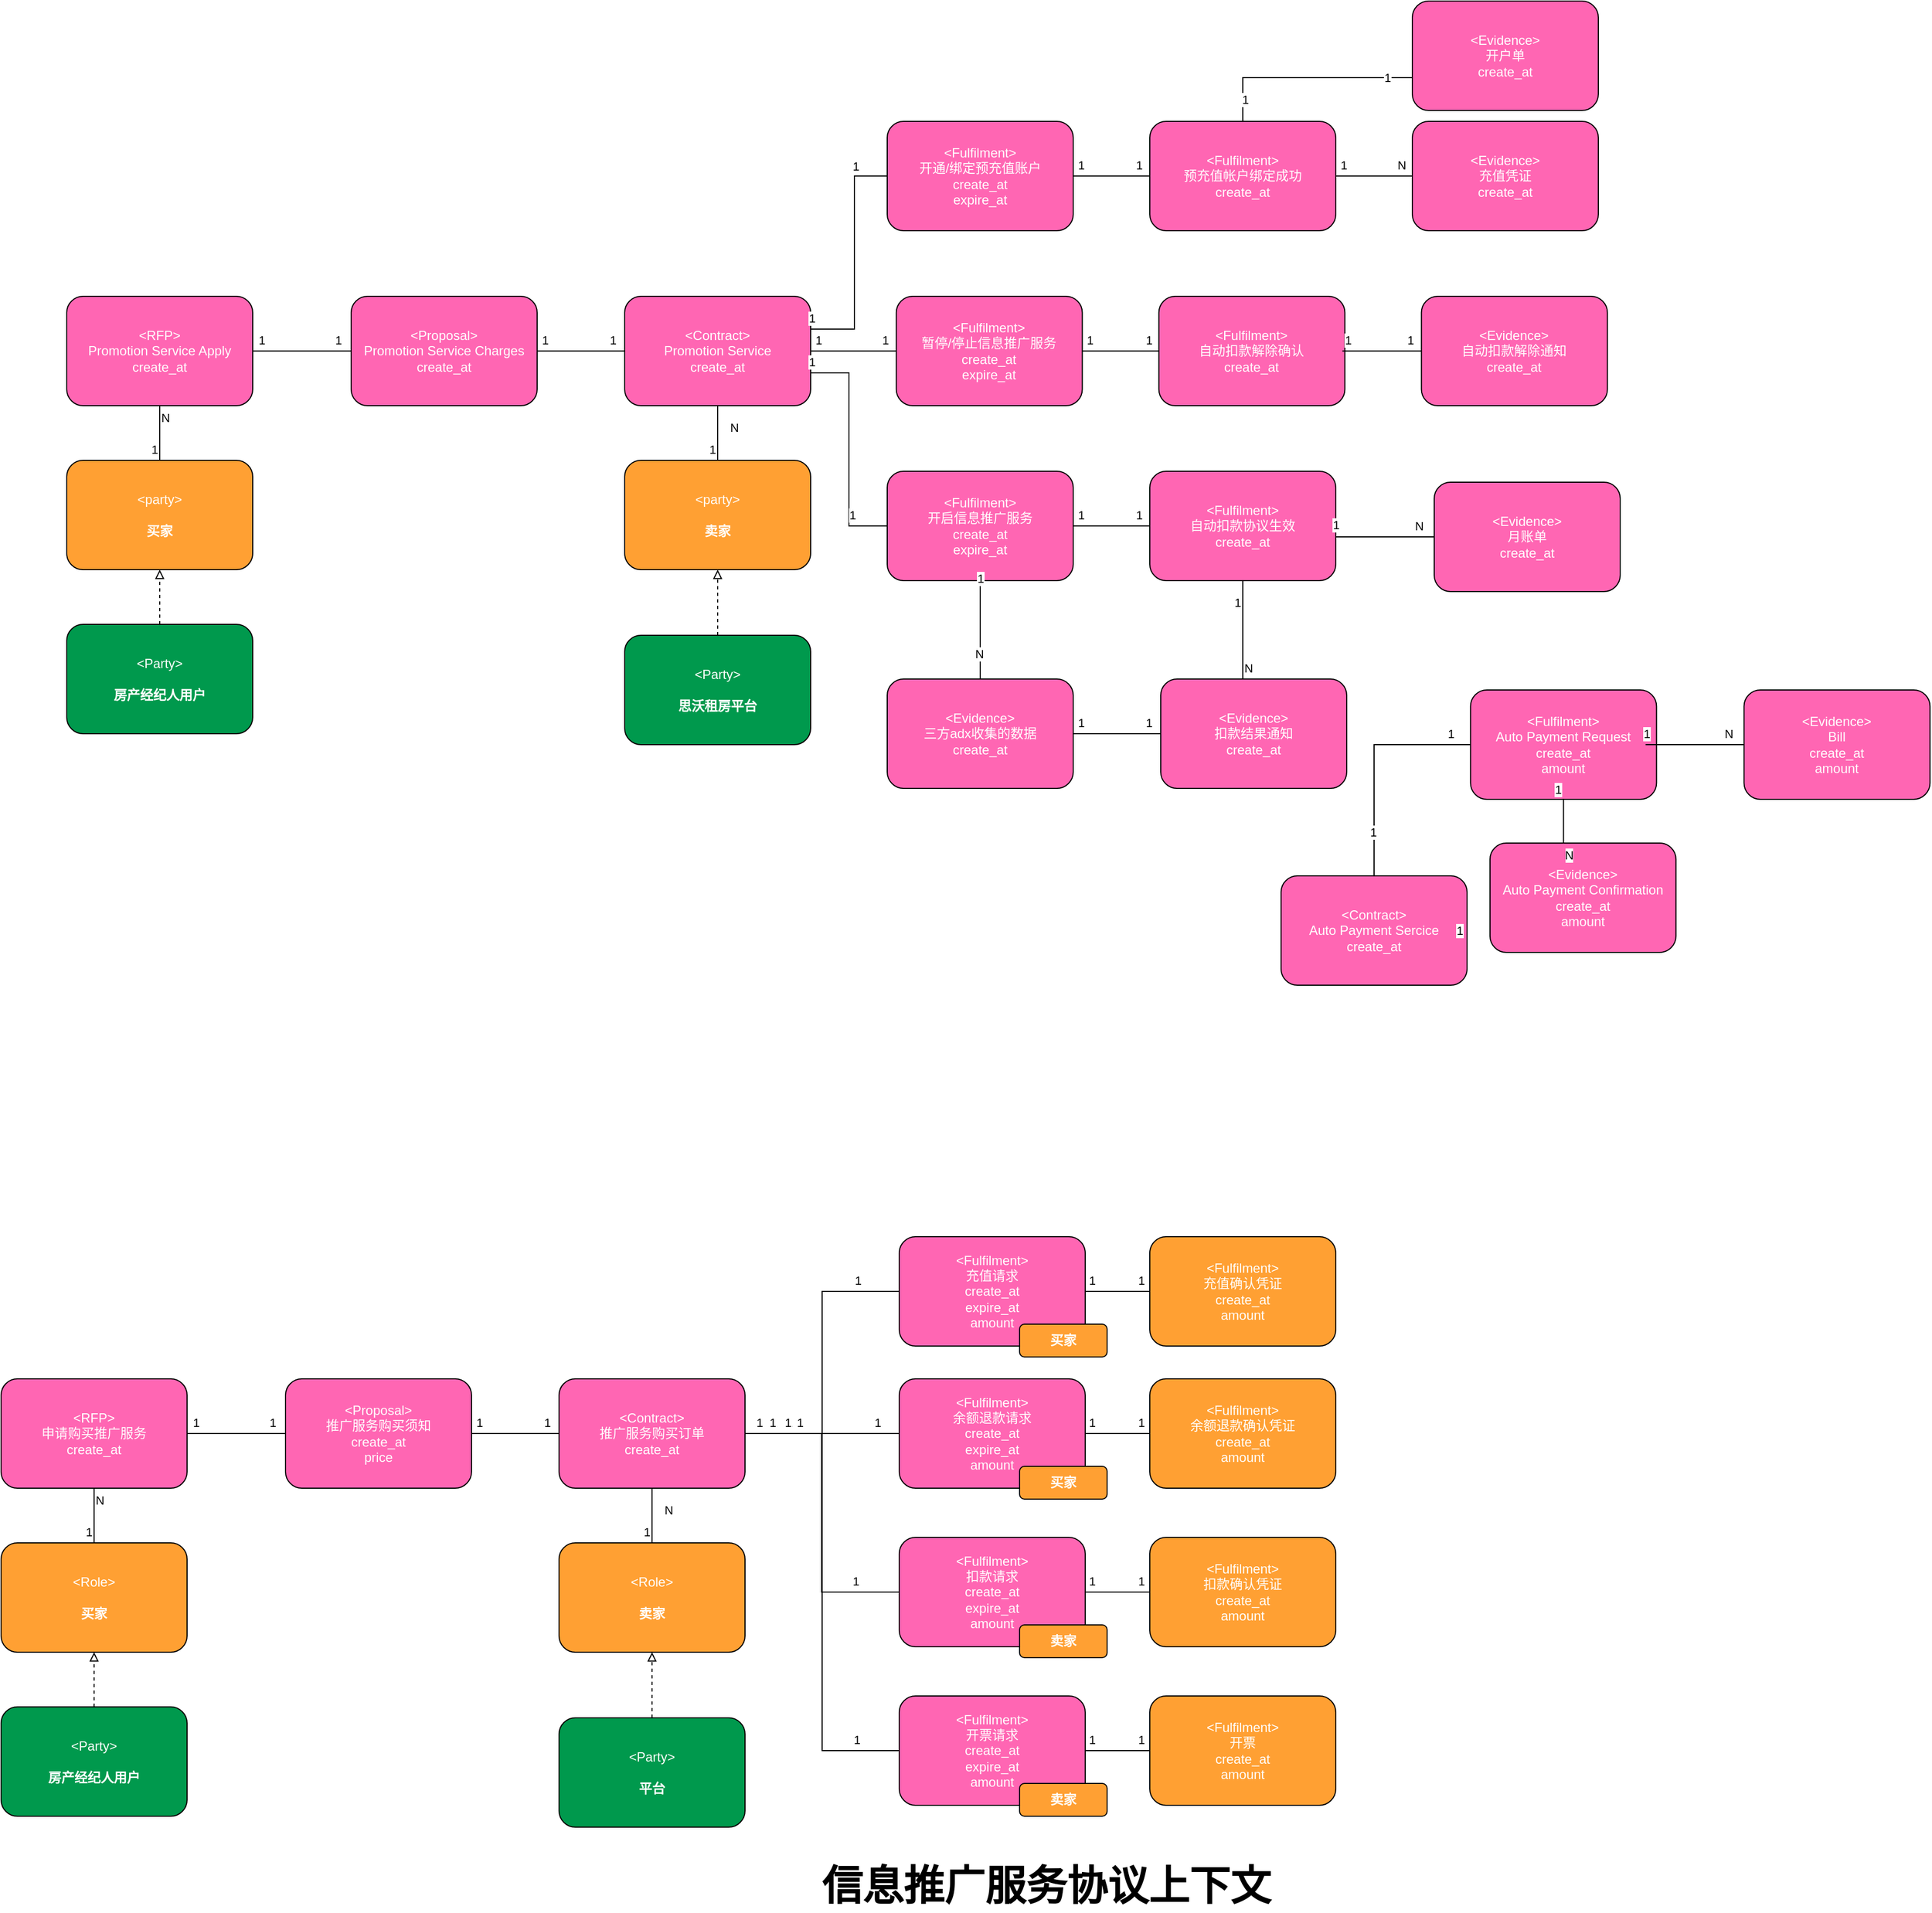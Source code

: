 <mxfile version="16.2.2" type="github">
  <diagram id="SvmL4DOkmR6AOWgww_nx" name="Page-1">
    <mxGraphModel dx="1270" dy="795" grid="1" gridSize="10" guides="1" tooltips="1" connect="1" arrows="1" fold="1" page="1" pageScale="1" pageWidth="3300" pageHeight="4681" background="none" math="0" shadow="0">
      <root>
        <mxCell id="0" />
        <mxCell id="1" parent="0" />
        <object label="&lt;font color=&quot;#ffffff&quot;&gt;&amp;lt;%type%&amp;gt;&lt;br&gt;%name%&lt;br&gt;%createAt%&lt;br&gt;&lt;/font&gt;" placeholders="1" type="Proposal" name="Promotion Service Charges" createAt="create_at" id="SMkMiiwuOo15J6uWJtSO-1">
          <mxCell style="rounded=1;whiteSpace=wrap;html=1;fillColor=#FF66B3;noLabel=0;comic=0;recursiveResize=1;" vertex="1" parent="1">
            <mxGeometry x="1390" y="450" width="170" height="100" as="geometry" />
          </mxCell>
        </object>
        <object label="&lt;font color=&quot;#ffffff&quot;&gt;&amp;lt;%type%&amp;gt;&lt;br&gt;%name%&lt;br&gt;%createAt%&lt;br&gt;&lt;/font&gt;" placeholders="1" type="Contract" name="Promotion Service" createAt="create_at" id="SMkMiiwuOo15J6uWJtSO-2">
          <mxCell style="rounded=1;whiteSpace=wrap;html=1;fillColor=#FF66B3;noLabel=0;comic=0;recursiveResize=1;" vertex="1" parent="1">
            <mxGeometry x="1640" y="450" width="170" height="100" as="geometry" />
          </mxCell>
        </object>
        <object label="&lt;font color=&quot;#ffffff&quot;&gt;&amp;lt;%type%&amp;gt;&lt;br&gt;%name%&lt;br&gt;%createAt%&lt;br&gt;%expireAt%&lt;br&gt;&lt;/font&gt;" placeholders="1" type="Fulfilment" name="开启信息推广服务" createAt="create_at" expireAt="expire_at" id="SMkMiiwuOo15J6uWJtSO-3">
          <mxCell style="rounded=1;whiteSpace=wrap;html=1;fillColor=#FF66B3;noLabel=0;comic=0;recursiveResize=1;" vertex="1" parent="1">
            <mxGeometry x="1880" y="610" width="170" height="100" as="geometry" />
          </mxCell>
        </object>
        <object label="&lt;font color=&quot;#ffffff&quot;&gt;&amp;lt;%type%&amp;gt;&lt;br&gt;%name%&lt;br&gt;%createAt%&lt;br&gt;&lt;/font&gt;" placeholders="1" type="Fulfilment" name="自动扣款解除确认" createAt="create_at" id="SMkMiiwuOo15J6uWJtSO-4">
          <mxCell style="rounded=1;whiteSpace=wrap;html=1;fillColor=#FF66B3;noLabel=0;comic=0;recursiveResize=1;" vertex="1" parent="1">
            <mxGeometry x="2128.3" y="450" width="170" height="100" as="geometry" />
          </mxCell>
        </object>
        <object label="&lt;font color=&quot;#ffffff&quot;&gt;&amp;lt;%type%&amp;gt;&lt;br&gt;%name%&lt;br&gt;%createAt%&lt;br&gt;&lt;/font&gt;" placeholders="1" type="Fulfilment" name="自动扣款协议生效" createAt="create_at" id="SMkMiiwuOo15J6uWJtSO-5">
          <mxCell style="rounded=1;whiteSpace=wrap;html=1;fillColor=#FF66B3;noLabel=0;comic=0;recursiveResize=1;" vertex="1" parent="1">
            <mxGeometry x="2120" y="610" width="170" height="100" as="geometry" />
          </mxCell>
        </object>
        <object label="&lt;font color=&quot;#ffffff&quot;&gt;&amp;lt;%type%&amp;gt;&lt;br&gt;%name%&lt;br&gt;%createAt%&lt;br&gt;%expireAt%&lt;br&gt;&lt;/font&gt;" placeholders="1" type="Fulfilment" name="暂停/停止信息推广服务" createAt="create_at" expireAt="expire_at" id="SMkMiiwuOo15J6uWJtSO-6">
          <mxCell style="rounded=1;whiteSpace=wrap;html=1;fillColor=#FF66B3;noLabel=0;comic=0;recursiveResize=1;" vertex="1" parent="1">
            <mxGeometry x="1888.3" y="450" width="170" height="100" as="geometry" />
          </mxCell>
        </object>
        <object label="&lt;font color=&quot;#ffffff&quot;&gt;&amp;lt;%type%&amp;gt;&lt;br&gt;%name%&lt;br&gt;%createAt%&lt;br&gt;&lt;/font&gt;" placeholders="1" type="Evidence" name="扣款结果通知" createAt="create_at" id="SMkMiiwuOo15J6uWJtSO-11">
          <mxCell style="rounded=1;whiteSpace=wrap;html=1;fillColor=#FF66B3;noLabel=0;comic=0;recursiveResize=1;" vertex="1" parent="1">
            <mxGeometry x="2130" y="800" width="170" height="100" as="geometry" />
          </mxCell>
        </object>
        <object label="&lt;font color=&quot;#ffffff&quot;&gt;&amp;lt;%type%&amp;gt;&lt;br&gt;%name%&lt;br&gt;%createAt%&lt;br&gt;&lt;/font&gt;" placeholders="1" type="Evidence" name="三方adx收集的数据" createAt="create_at" id="SMkMiiwuOo15J6uWJtSO-12">
          <mxCell style="rounded=1;whiteSpace=wrap;html=1;fillColor=#FF66B3;noLabel=0;comic=0;recursiveResize=1;" vertex="1" parent="1">
            <mxGeometry x="1880" y="800" width="170" height="100" as="geometry" />
          </mxCell>
        </object>
        <mxCell id="SMkMiiwuOo15J6uWJtSO-13" style="edgeStyle=orthogonalEdgeStyle;rounded=0;orthogonalLoop=1;jettySize=auto;html=1;exitX=1;exitY=0.5;exitDx=0;exitDy=0;entryX=0;entryY=0.5;entryDx=0;entryDy=0;endArrow=none;endFill=0;" edge="1" parent="1" source="SMkMiiwuOo15J6uWJtSO-1" target="SMkMiiwuOo15J6uWJtSO-2">
          <mxGeometry relative="1" as="geometry">
            <mxPoint x="1670" y="510" as="sourcePoint" />
            <mxPoint x="1770" y="510" as="targetPoint" />
          </mxGeometry>
        </mxCell>
        <mxCell id="SMkMiiwuOo15J6uWJtSO-14" value="1" style="edgeLabel;html=1;align=center;verticalAlign=middle;resizable=0;points=[];" vertex="1" connectable="0" parent="SMkMiiwuOo15J6uWJtSO-13">
          <mxGeometry x="-0.82" relative="1" as="geometry">
            <mxPoint y="-10" as="offset" />
          </mxGeometry>
        </mxCell>
        <mxCell id="SMkMiiwuOo15J6uWJtSO-15" value="1" style="edgeLabel;html=1;align=center;verticalAlign=middle;resizable=0;points=[];" vertex="1" connectable="0" parent="SMkMiiwuOo15J6uWJtSO-13">
          <mxGeometry x="0.72" y="-1" relative="1" as="geometry">
            <mxPoint y="-11" as="offset" />
          </mxGeometry>
        </mxCell>
        <mxCell id="SMkMiiwuOo15J6uWJtSO-17" style="edgeStyle=orthogonalEdgeStyle;rounded=0;orthogonalLoop=1;jettySize=auto;html=1;exitX=1;exitY=0.5;exitDx=0;exitDy=0;entryX=0;entryY=0.5;entryDx=0;entryDy=0;endArrow=none;endFill=0;" edge="1" parent="1" source="SMkMiiwuOo15J6uWJtSO-2" target="SMkMiiwuOo15J6uWJtSO-6">
          <mxGeometry relative="1" as="geometry">
            <mxPoint x="1670" y="510" as="sourcePoint" />
            <mxPoint x="1770" y="510" as="targetPoint" />
            <Array as="points">
              <mxPoint x="1860" y="500" />
              <mxPoint x="1860" y="500" />
            </Array>
          </mxGeometry>
        </mxCell>
        <mxCell id="SMkMiiwuOo15J6uWJtSO-18" value="1" style="edgeLabel;html=1;align=center;verticalAlign=middle;resizable=0;points=[];" vertex="1" connectable="0" parent="SMkMiiwuOo15J6uWJtSO-17">
          <mxGeometry x="-0.82" relative="1" as="geometry">
            <mxPoint y="-10" as="offset" />
          </mxGeometry>
        </mxCell>
        <mxCell id="SMkMiiwuOo15J6uWJtSO-19" value="1" style="edgeLabel;html=1;align=center;verticalAlign=middle;resizable=0;points=[];" vertex="1" connectable="0" parent="SMkMiiwuOo15J6uWJtSO-17">
          <mxGeometry x="0.72" y="-1" relative="1" as="geometry">
            <mxPoint y="-11" as="offset" />
          </mxGeometry>
        </mxCell>
        <mxCell id="SMkMiiwuOo15J6uWJtSO-20" style="edgeStyle=orthogonalEdgeStyle;rounded=0;orthogonalLoop=1;jettySize=auto;html=1;exitX=1;exitY=0.5;exitDx=0;exitDy=0;entryX=0;entryY=0.5;entryDx=0;entryDy=0;endArrow=none;endFill=0;" edge="1" parent="1" source="SMkMiiwuOo15J6uWJtSO-2" target="SMkMiiwuOo15J6uWJtSO-3">
          <mxGeometry relative="1" as="geometry">
            <mxPoint x="1820" y="510" as="sourcePoint" />
            <mxPoint x="1890" y="450" as="targetPoint" />
            <Array as="points">
              <mxPoint x="1810" y="520" />
              <mxPoint x="1845" y="520" />
              <mxPoint x="1845" y="660" />
            </Array>
          </mxGeometry>
        </mxCell>
        <mxCell id="SMkMiiwuOo15J6uWJtSO-21" value="1" style="edgeLabel;html=1;align=center;verticalAlign=middle;resizable=0;points=[];" vertex="1" connectable="0" parent="SMkMiiwuOo15J6uWJtSO-20">
          <mxGeometry x="-0.82" relative="1" as="geometry">
            <mxPoint y="-10" as="offset" />
          </mxGeometry>
        </mxCell>
        <mxCell id="SMkMiiwuOo15J6uWJtSO-22" value="1" style="edgeLabel;html=1;align=center;verticalAlign=middle;resizable=0;points=[];" vertex="1" connectable="0" parent="SMkMiiwuOo15J6uWJtSO-20">
          <mxGeometry x="0.72" y="-1" relative="1" as="geometry">
            <mxPoint y="-11" as="offset" />
          </mxGeometry>
        </mxCell>
        <mxCell id="SMkMiiwuOo15J6uWJtSO-23" style="edgeStyle=orthogonalEdgeStyle;rounded=0;orthogonalLoop=1;jettySize=auto;html=1;exitX=1;exitY=0.5;exitDx=0;exitDy=0;entryX=0;entryY=0.5;entryDx=0;entryDy=0;endArrow=none;endFill=0;" edge="1" parent="1" source="SMkMiiwuOo15J6uWJtSO-3" target="SMkMiiwuOo15J6uWJtSO-5">
          <mxGeometry relative="1" as="geometry">
            <mxPoint x="1820" y="550" as="sourcePoint" />
            <mxPoint x="1890" y="670" as="targetPoint" />
            <Array as="points">
              <mxPoint x="2100" y="660" />
              <mxPoint x="2100" y="660" />
            </Array>
          </mxGeometry>
        </mxCell>
        <mxCell id="SMkMiiwuOo15J6uWJtSO-24" value="1" style="edgeLabel;html=1;align=center;verticalAlign=middle;resizable=0;points=[];" vertex="1" connectable="0" parent="SMkMiiwuOo15J6uWJtSO-23">
          <mxGeometry x="-0.82" relative="1" as="geometry">
            <mxPoint y="-10" as="offset" />
          </mxGeometry>
        </mxCell>
        <mxCell id="SMkMiiwuOo15J6uWJtSO-25" value="1" style="edgeLabel;html=1;align=center;verticalAlign=middle;resizable=0;points=[];" vertex="1" connectable="0" parent="SMkMiiwuOo15J6uWJtSO-23">
          <mxGeometry x="0.72" y="-1" relative="1" as="geometry">
            <mxPoint y="-11" as="offset" />
          </mxGeometry>
        </mxCell>
        <mxCell id="SMkMiiwuOo15J6uWJtSO-26" style="edgeStyle=orthogonalEdgeStyle;rounded=0;orthogonalLoop=1;jettySize=auto;html=1;exitX=1;exitY=0.5;exitDx=0;exitDy=0;entryX=0;entryY=0.5;entryDx=0;entryDy=0;endArrow=none;endFill=0;" edge="1" parent="1" source="SMkMiiwuOo15J6uWJtSO-6" target="SMkMiiwuOo15J6uWJtSO-4">
          <mxGeometry relative="1" as="geometry">
            <mxPoint x="2056.08" y="690" as="sourcePoint" />
            <mxPoint x="2126.08" y="690" as="targetPoint" />
            <Array as="points">
              <mxPoint x="2091.08" y="500" />
              <mxPoint x="2091.08" y="500" />
            </Array>
          </mxGeometry>
        </mxCell>
        <mxCell id="SMkMiiwuOo15J6uWJtSO-27" value="1" style="edgeLabel;html=1;align=center;verticalAlign=middle;resizable=0;points=[];" vertex="1" connectable="0" parent="SMkMiiwuOo15J6uWJtSO-26">
          <mxGeometry x="-0.82" relative="1" as="geometry">
            <mxPoint y="-10" as="offset" />
          </mxGeometry>
        </mxCell>
        <mxCell id="SMkMiiwuOo15J6uWJtSO-28" value="1" style="edgeLabel;html=1;align=center;verticalAlign=middle;resizable=0;points=[];" vertex="1" connectable="0" parent="SMkMiiwuOo15J6uWJtSO-26">
          <mxGeometry x="0.72" y="-1" relative="1" as="geometry">
            <mxPoint y="-11" as="offset" />
          </mxGeometry>
        </mxCell>
        <object label="&lt;font color=&quot;#ffffff&quot;&gt;&amp;lt;%type%&amp;gt;&lt;br&gt;%name%&lt;br&gt;%createAt%&lt;br&gt;&lt;/font&gt;" placeholders="1" type="Evidence" name="自动扣款解除通知" createAt="create_at" id="SMkMiiwuOo15J6uWJtSO-29">
          <mxCell style="rounded=1;whiteSpace=wrap;html=1;fillColor=#FF66B3;noLabel=0;comic=0;recursiveResize=1;" vertex="1" parent="1">
            <mxGeometry x="2368.3" y="450" width="170" height="100" as="geometry" />
          </mxCell>
        </object>
        <mxCell id="SMkMiiwuOo15J6uWJtSO-31" style="edgeStyle=orthogonalEdgeStyle;rounded=0;orthogonalLoop=1;jettySize=auto;html=1;exitX=1;exitY=0.5;exitDx=0;exitDy=0;entryX=0;entryY=0.5;entryDx=0;entryDy=0;endArrow=none;endFill=0;" edge="1" parent="1" source="SMkMiiwuOo15J6uWJtSO-4" target="SMkMiiwuOo15J6uWJtSO-29">
          <mxGeometry relative="1" as="geometry">
            <mxPoint x="1776.08" y="570" as="sourcePoint" />
            <mxPoint x="1876.08" y="570" as="targetPoint" />
            <Array as="points">
              <mxPoint x="2296.08" y="500" />
              <mxPoint x="2296.08" y="500" />
            </Array>
          </mxGeometry>
        </mxCell>
        <mxCell id="SMkMiiwuOo15J6uWJtSO-32" value="1" style="edgeLabel;html=1;align=center;verticalAlign=middle;resizable=0;points=[];" vertex="1" connectable="0" parent="SMkMiiwuOo15J6uWJtSO-31">
          <mxGeometry x="-0.82" relative="1" as="geometry">
            <mxPoint y="-10" as="offset" />
          </mxGeometry>
        </mxCell>
        <mxCell id="SMkMiiwuOo15J6uWJtSO-33" value="1" style="edgeLabel;html=1;align=center;verticalAlign=middle;resizable=0;points=[];" vertex="1" connectable="0" parent="SMkMiiwuOo15J6uWJtSO-31">
          <mxGeometry x="0.72" y="-1" relative="1" as="geometry">
            <mxPoint y="-11" as="offset" />
          </mxGeometry>
        </mxCell>
        <mxCell id="SMkMiiwuOo15J6uWJtSO-37" style="edgeStyle=orthogonalEdgeStyle;rounded=0;orthogonalLoop=1;jettySize=auto;html=1;exitX=1;exitY=0.5;exitDx=0;exitDy=0;endArrow=none;endFill=0;entryX=0;entryY=0.5;entryDx=0;entryDy=0;" edge="1" parent="1" source="SMkMiiwuOo15J6uWJtSO-12" target="SMkMiiwuOo15J6uWJtSO-11">
          <mxGeometry relative="1" as="geometry">
            <mxPoint x="2120" y="860" as="sourcePoint" />
            <mxPoint x="2180" y="850" as="targetPoint" />
            <Array as="points" />
          </mxGeometry>
        </mxCell>
        <mxCell id="SMkMiiwuOo15J6uWJtSO-38" value="1" style="edgeLabel;html=1;align=center;verticalAlign=middle;resizable=0;points=[];" vertex="1" connectable="0" parent="SMkMiiwuOo15J6uWJtSO-37">
          <mxGeometry x="-0.82" relative="1" as="geometry">
            <mxPoint y="-10" as="offset" />
          </mxGeometry>
        </mxCell>
        <mxCell id="SMkMiiwuOo15J6uWJtSO-39" value="1" style="edgeLabel;html=1;align=center;verticalAlign=middle;resizable=0;points=[];" vertex="1" connectable="0" parent="SMkMiiwuOo15J6uWJtSO-37">
          <mxGeometry x="0.72" y="-1" relative="1" as="geometry">
            <mxPoint y="-11" as="offset" />
          </mxGeometry>
        </mxCell>
        <mxCell id="SMkMiiwuOo15J6uWJtSO-40" style="edgeStyle=orthogonalEdgeStyle;rounded=0;orthogonalLoop=1;jettySize=auto;html=1;exitX=0.5;exitY=1;exitDx=0;exitDy=0;endArrow=none;endFill=0;entryX=0.5;entryY=0;entryDx=0;entryDy=0;" edge="1" parent="1" source="SMkMiiwuOo15J6uWJtSO-3" target="SMkMiiwuOo15J6uWJtSO-12">
          <mxGeometry relative="1" as="geometry">
            <mxPoint x="1780" y="670" as="sourcePoint" />
            <mxPoint x="2040" y="790" as="targetPoint" />
          </mxGeometry>
        </mxCell>
        <mxCell id="SMkMiiwuOo15J6uWJtSO-41" value="1" style="edgeLabel;html=1;align=center;verticalAlign=middle;resizable=0;points=[];" vertex="1" connectable="0" parent="SMkMiiwuOo15J6uWJtSO-40">
          <mxGeometry x="-0.82" relative="1" as="geometry">
            <mxPoint y="-10" as="offset" />
          </mxGeometry>
        </mxCell>
        <mxCell id="SMkMiiwuOo15J6uWJtSO-42" value="N" style="edgeLabel;html=1;align=center;verticalAlign=middle;resizable=0;points=[];" vertex="1" connectable="0" parent="SMkMiiwuOo15J6uWJtSO-40">
          <mxGeometry x="0.72" y="-1" relative="1" as="geometry">
            <mxPoint y="-11" as="offset" />
          </mxGeometry>
        </mxCell>
        <object label="" n="1" m="*" id="SMkMiiwuOo15J6uWJtSO-43">
          <mxCell style="edgeStyle=orthogonalEdgeStyle;rounded=0;orthogonalLoop=1;jettySize=auto;html=1;exitX=0.5;exitY=1;exitDx=0;exitDy=0;endArrow=none;endFill=0;" edge="1" parent="1" source="SMkMiiwuOo15J6uWJtSO-5" target="SMkMiiwuOo15J6uWJtSO-11">
            <mxGeometry relative="1" as="geometry">
              <mxPoint x="1780" y="670" as="sourcePoint" />
              <mxPoint x="1870" y="670" as="targetPoint" />
              <Array as="points">
                <mxPoint x="2205" y="780" />
                <mxPoint x="2205" y="780" />
              </Array>
            </mxGeometry>
          </mxCell>
        </object>
        <mxCell id="SMkMiiwuOo15J6uWJtSO-44" value="1" style="edgeLabel;html=1;align=center;verticalAlign=middle;resizable=0;points=[];" vertex="1" connectable="0" parent="SMkMiiwuOo15J6uWJtSO-43">
          <mxGeometry x="0.154" y="3" relative="1" as="geometry">
            <mxPoint x="-8" y="-32" as="offset" />
          </mxGeometry>
        </mxCell>
        <mxCell id="SMkMiiwuOo15J6uWJtSO-45" value="N" style="edgeLabel;html=1;align=center;verticalAlign=middle;resizable=0;points=[];" vertex="1" connectable="0" parent="SMkMiiwuOo15J6uWJtSO-43">
          <mxGeometry x="0.154" relative="1" as="geometry">
            <mxPoint x="5" y="28" as="offset" />
          </mxGeometry>
        </mxCell>
        <object label="&lt;font color=&quot;#ffffff&quot;&gt;&amp;lt;%type%&amp;gt;&lt;br&gt;&lt;br&gt;&lt;b&gt;%name%&lt;/b&gt;&lt;br&gt;&lt;/font&gt;" placeholders="1" type="Party" name="房产经纪人用户" id="SMkMiiwuOo15J6uWJtSO-47">
          <mxCell style="rounded=1;whiteSpace=wrap;html=1;noLabel=0;comic=0;recursiveResize=1;fillColor=#00994D;" vertex="1" parent="1">
            <mxGeometry x="1130" y="750" width="170" height="100" as="geometry" />
          </mxCell>
        </object>
        <object label="&lt;font color=&quot;#ffffff&quot;&gt;&amp;lt;%type%&amp;gt;&lt;br&gt;&lt;br&gt;&lt;b&gt;%name%&lt;/b&gt;&lt;br&gt;&lt;/font&gt;" placeholders="1" type="Party" name="思沃租房平台" id="SMkMiiwuOo15J6uWJtSO-48">
          <mxCell style="rounded=1;whiteSpace=wrap;html=1;noLabel=0;comic=0;recursiveResize=1;fillColor=#00994D;" vertex="1" parent="1">
            <mxGeometry x="1640" y="760" width="170" height="100" as="geometry" />
          </mxCell>
        </object>
        <object label="&lt;font color=&quot;#ffffff&quot;&gt;&amp;lt;%type%&amp;gt;&lt;br&gt;&lt;br&gt;&lt;b&gt;%name%&lt;/b&gt;&lt;br&gt;&lt;/font&gt;" placeholders="1" type="party" name="买家" id="SMkMiiwuOo15J6uWJtSO-49">
          <mxCell style="rounded=1;whiteSpace=wrap;html=1;noLabel=0;comic=0;recursiveResize=1;fillColor=#FFA033;" vertex="1" parent="1">
            <mxGeometry x="1130" y="600" width="170" height="100" as="geometry" />
          </mxCell>
        </object>
        <object label="&lt;font color=&quot;#ffffff&quot;&gt;&amp;lt;%type%&amp;gt;&lt;br&gt;&lt;br&gt;&lt;b&gt;%name%&lt;/b&gt;&lt;br&gt;&lt;/font&gt;" placeholders="1" type="party" name="卖家" id="SMkMiiwuOo15J6uWJtSO-50">
          <mxCell style="rounded=1;whiteSpace=wrap;html=1;noLabel=0;comic=0;recursiveResize=1;fillColor=#FFA033;" vertex="1" parent="1">
            <mxGeometry x="1640" y="600" width="170" height="100" as="geometry" />
          </mxCell>
        </object>
        <object label="&lt;font color=&quot;#ffffff&quot;&gt;&amp;lt;%type%&amp;gt;&lt;br&gt;%name%&lt;br&gt;%createAt%&lt;br&gt;&lt;/font&gt;" placeholders="1" type="Evidence" name="月账单" createAt="create_at" id="SMkMiiwuOo15J6uWJtSO-51">
          <mxCell style="rounded=1;whiteSpace=wrap;html=1;fillColor=#FF66B3;noLabel=0;comic=0;recursiveResize=1;" vertex="1" parent="1">
            <mxGeometry x="2380" y="620" width="170" height="100" as="geometry" />
          </mxCell>
        </object>
        <mxCell id="SMkMiiwuOo15J6uWJtSO-52" style="edgeStyle=orthogonalEdgeStyle;rounded=0;orthogonalLoop=1;jettySize=auto;html=1;endArrow=none;endFill=0;entryX=0;entryY=0.5;entryDx=0;entryDy=0;exitX=1;exitY=0.5;exitDx=0;exitDy=0;" edge="1" parent="1" source="SMkMiiwuOo15J6uWJtSO-5" target="SMkMiiwuOo15J6uWJtSO-51">
          <mxGeometry relative="1" as="geometry">
            <mxPoint x="1960" y="700" as="sourcePoint" />
            <mxPoint x="1975" y="810" as="targetPoint" />
            <Array as="points">
              <mxPoint x="2290" y="670" />
              <mxPoint x="2360" y="670" />
            </Array>
          </mxGeometry>
        </mxCell>
        <mxCell id="SMkMiiwuOo15J6uWJtSO-53" value="1" style="edgeLabel;html=1;align=center;verticalAlign=middle;resizable=0;points=[];" vertex="1" connectable="0" parent="SMkMiiwuOo15J6uWJtSO-52">
          <mxGeometry x="-0.82" relative="1" as="geometry">
            <mxPoint y="-10" as="offset" />
          </mxGeometry>
        </mxCell>
        <mxCell id="SMkMiiwuOo15J6uWJtSO-54" value="N" style="edgeLabel;html=1;align=center;verticalAlign=middle;resizable=0;points=[];" vertex="1" connectable="0" parent="SMkMiiwuOo15J6uWJtSO-52">
          <mxGeometry x="0.72" y="-1" relative="1" as="geometry">
            <mxPoint y="-11" as="offset" />
          </mxGeometry>
        </mxCell>
        <object label="&lt;font color=&quot;#ffffff&quot;&gt;&amp;lt;%type%&amp;gt;&lt;br&gt;%name%&lt;br&gt;%createAt%&lt;br&gt;%expireAt%&lt;br&gt;&lt;/font&gt;" placeholders="1" type="Fulfilment" name="开通/绑定预充值账户" createAt="create_at" expireAt="expire_at" id="SMkMiiwuOo15J6uWJtSO-55">
          <mxCell style="rounded=1;whiteSpace=wrap;html=1;fillColor=#FF66B3;noLabel=0;comic=0;recursiveResize=1;" vertex="1" parent="1">
            <mxGeometry x="1880" y="290" width="170" height="100" as="geometry" />
          </mxCell>
        </object>
        <mxCell id="SMkMiiwuOo15J6uWJtSO-56" style="edgeStyle=orthogonalEdgeStyle;rounded=0;orthogonalLoop=1;jettySize=auto;html=1;entryX=0;entryY=0.5;entryDx=0;entryDy=0;endArrow=none;endFill=0;" edge="1" parent="1" target="SMkMiiwuOo15J6uWJtSO-55">
          <mxGeometry relative="1" as="geometry">
            <mxPoint x="1810" y="500" as="sourcePoint" />
            <mxPoint x="1870" y="500" as="targetPoint" />
            <Array as="points">
              <mxPoint x="1810" y="480" />
              <mxPoint x="1850" y="480" />
              <mxPoint x="1850" y="340" />
            </Array>
          </mxGeometry>
        </mxCell>
        <mxCell id="SMkMiiwuOo15J6uWJtSO-57" value="1" style="edgeLabel;html=1;align=center;verticalAlign=middle;resizable=0;points=[];" vertex="1" connectable="0" parent="SMkMiiwuOo15J6uWJtSO-56">
          <mxGeometry x="-0.82" relative="1" as="geometry">
            <mxPoint y="-10" as="offset" />
          </mxGeometry>
        </mxCell>
        <mxCell id="SMkMiiwuOo15J6uWJtSO-58" value="1" style="edgeLabel;html=1;align=center;verticalAlign=middle;resizable=0;points=[];" vertex="1" connectable="0" parent="SMkMiiwuOo15J6uWJtSO-56">
          <mxGeometry x="0.72" y="-1" relative="1" as="geometry">
            <mxPoint y="-11" as="offset" />
          </mxGeometry>
        </mxCell>
        <object label="&lt;font color=&quot;#ffffff&quot;&gt;&amp;lt;%type%&amp;gt;&lt;br&gt;%name%&lt;br&gt;%createAt%&lt;br&gt;&lt;/font&gt;" placeholders="1" type="Fulfilment" name="预充值帐户绑定成功" createAt="create_at" id="SMkMiiwuOo15J6uWJtSO-59">
          <mxCell style="rounded=1;whiteSpace=wrap;html=1;fillColor=#FF66B3;noLabel=0;comic=0;recursiveResize=1;" vertex="1" parent="1">
            <mxGeometry x="2120" y="290" width="170" height="100" as="geometry" />
          </mxCell>
        </object>
        <mxCell id="SMkMiiwuOo15J6uWJtSO-60" style="edgeStyle=orthogonalEdgeStyle;rounded=0;orthogonalLoop=1;jettySize=auto;html=1;exitX=1;exitY=0.5;exitDx=0;exitDy=0;entryX=0;entryY=0.5;entryDx=0;entryDy=0;endArrow=none;endFill=0;" edge="1" parent="1" source="SMkMiiwuOo15J6uWJtSO-55" target="SMkMiiwuOo15J6uWJtSO-59">
          <mxGeometry relative="1" as="geometry">
            <mxPoint x="1890" y="400" as="sourcePoint" />
            <mxPoint x="1990" y="400" as="targetPoint" />
          </mxGeometry>
        </mxCell>
        <mxCell id="SMkMiiwuOo15J6uWJtSO-61" value="1" style="edgeLabel;html=1;align=center;verticalAlign=middle;resizable=0;points=[];" vertex="1" connectable="0" parent="SMkMiiwuOo15J6uWJtSO-60">
          <mxGeometry x="-0.82" relative="1" as="geometry">
            <mxPoint y="-10" as="offset" />
          </mxGeometry>
        </mxCell>
        <mxCell id="SMkMiiwuOo15J6uWJtSO-62" value="1" style="edgeLabel;html=1;align=center;verticalAlign=middle;resizable=0;points=[];" vertex="1" connectable="0" parent="SMkMiiwuOo15J6uWJtSO-60">
          <mxGeometry x="0.72" y="-1" relative="1" as="geometry">
            <mxPoint y="-11" as="offset" />
          </mxGeometry>
        </mxCell>
        <object label="&lt;font color=&quot;#ffffff&quot;&gt;&amp;lt;%type%&amp;gt;&lt;br&gt;%name%&lt;br&gt;%createAt%&lt;br&gt;&lt;/font&gt;" placeholders="1" type="RFP" name="Promotion Service Apply" createAt="create_at" id="SMkMiiwuOo15J6uWJtSO-63">
          <mxCell style="rounded=1;whiteSpace=wrap;html=1;fillColor=#FF66B3;noLabel=0;comic=0;recursiveResize=1;" vertex="1" parent="1">
            <mxGeometry x="1130" y="450" width="170" height="100" as="geometry" />
          </mxCell>
        </object>
        <mxCell id="SMkMiiwuOo15J6uWJtSO-65" style="edgeStyle=orthogonalEdgeStyle;rounded=0;orthogonalLoop=1;jettySize=auto;html=1;exitX=1;exitY=0.5;exitDx=0;exitDy=0;endArrow=none;endFill=0;" edge="1" parent="1" source="SMkMiiwuOo15J6uWJtSO-63">
          <mxGeometry relative="1" as="geometry">
            <mxPoint x="1620" y="570" as="sourcePoint" />
            <mxPoint x="1390" y="500" as="targetPoint" />
          </mxGeometry>
        </mxCell>
        <mxCell id="SMkMiiwuOo15J6uWJtSO-66" value="1" style="edgeLabel;html=1;align=center;verticalAlign=middle;resizable=0;points=[];" vertex="1" connectable="0" parent="SMkMiiwuOo15J6uWJtSO-65">
          <mxGeometry x="-0.82" relative="1" as="geometry">
            <mxPoint y="-10" as="offset" />
          </mxGeometry>
        </mxCell>
        <mxCell id="SMkMiiwuOo15J6uWJtSO-67" value="1" style="edgeLabel;html=1;align=center;verticalAlign=middle;resizable=0;points=[];" vertex="1" connectable="0" parent="SMkMiiwuOo15J6uWJtSO-65">
          <mxGeometry x="0.72" y="-1" relative="1" as="geometry">
            <mxPoint y="-11" as="offset" />
          </mxGeometry>
        </mxCell>
        <mxCell id="SMkMiiwuOo15J6uWJtSO-69" style="edgeStyle=none;rounded=0;orthogonalLoop=1;jettySize=auto;html=1;exitX=0.5;exitY=0;exitDx=0;exitDy=0;endArrow=block;endFill=0;dashed=1;entryX=0.5;entryY=1;entryDx=0;entryDy=0;" edge="1" parent="1" source="SMkMiiwuOo15J6uWJtSO-47" target="SMkMiiwuOo15J6uWJtSO-49">
          <mxGeometry relative="1" as="geometry">
            <mxPoint x="1630" y="570" as="sourcePoint" />
            <mxPoint x="1700" y="570" as="targetPoint" />
          </mxGeometry>
        </mxCell>
        <object label="" n="1" m="*" id="SMkMiiwuOo15J6uWJtSO-70">
          <mxCell style="edgeStyle=orthogonalEdgeStyle;rounded=0;orthogonalLoop=1;jettySize=auto;html=1;endArrow=none;endFill=0;entryX=0.5;entryY=1;entryDx=0;entryDy=0;" edge="1" parent="1" source="SMkMiiwuOo15J6uWJtSO-49" target="SMkMiiwuOo15J6uWJtSO-63">
            <mxGeometry relative="1" as="geometry">
              <mxPoint x="1620" y="570" as="sourcePoint" />
              <mxPoint x="1710" y="570" as="targetPoint" />
            </mxGeometry>
          </mxCell>
        </object>
        <mxCell id="SMkMiiwuOo15J6uWJtSO-71" value="1" style="edgeLabel;html=1;align=center;verticalAlign=middle;resizable=0;points=[];" vertex="1" connectable="0" parent="SMkMiiwuOo15J6uWJtSO-70">
          <mxGeometry x="0.154" y="3" relative="1" as="geometry">
            <mxPoint x="-2" y="19" as="offset" />
          </mxGeometry>
        </mxCell>
        <mxCell id="SMkMiiwuOo15J6uWJtSO-72" value="N" style="edgeLabel;html=1;align=center;verticalAlign=middle;resizable=0;points=[];" vertex="1" connectable="0" parent="SMkMiiwuOo15J6uWJtSO-70">
          <mxGeometry x="0.154" relative="1" as="geometry">
            <mxPoint x="5" y="-10" as="offset" />
          </mxGeometry>
        </mxCell>
        <mxCell id="SMkMiiwuOo15J6uWJtSO-73" style="edgeStyle=none;rounded=0;orthogonalLoop=1;jettySize=auto;html=1;exitX=0.5;exitY=0;exitDx=0;exitDy=0;endArrow=block;endFill=0;dashed=1;" edge="1" parent="1" source="SMkMiiwuOo15J6uWJtSO-48" target="SMkMiiwuOo15J6uWJtSO-50">
          <mxGeometry relative="1" as="geometry">
            <mxPoint x="1724.44" y="940" as="sourcePoint" />
            <mxPoint x="1724" y="890" as="targetPoint" />
          </mxGeometry>
        </mxCell>
        <object label="" n="1" m="*" id="SMkMiiwuOo15J6uWJtSO-74">
          <mxCell style="edgeStyle=orthogonalEdgeStyle;rounded=0;orthogonalLoop=1;jettySize=auto;html=1;exitX=0.5;exitY=0;exitDx=0;exitDy=0;endArrow=none;endFill=0;entryX=0.5;entryY=1;entryDx=0;entryDy=0;" edge="1" parent="1" source="SMkMiiwuOo15J6uWJtSO-50" target="SMkMiiwuOo15J6uWJtSO-2">
            <mxGeometry relative="1" as="geometry">
              <mxPoint x="1620" y="750" as="sourcePoint" />
              <mxPoint x="1710" y="750" as="targetPoint" />
            </mxGeometry>
          </mxCell>
        </object>
        <mxCell id="SMkMiiwuOo15J6uWJtSO-75" value="1" style="edgeLabel;html=1;align=center;verticalAlign=middle;resizable=0;points=[];" vertex="1" connectable="0" parent="SMkMiiwuOo15J6uWJtSO-74">
          <mxGeometry x="0.154" y="3" relative="1" as="geometry">
            <mxPoint x="-2" y="19" as="offset" />
          </mxGeometry>
        </mxCell>
        <mxCell id="SMkMiiwuOo15J6uWJtSO-76" value="N" style="edgeLabel;html=1;align=center;verticalAlign=middle;resizable=0;points=[];" vertex="1" connectable="0" parent="SMkMiiwuOo15J6uWJtSO-74">
          <mxGeometry x="0.154" relative="1" as="geometry">
            <mxPoint x="15" y="-1" as="offset" />
          </mxGeometry>
        </mxCell>
        <object label="&lt;font color=&quot;#ffffff&quot;&gt;&amp;lt;%type%&amp;gt;&lt;br&gt;%name%&lt;br&gt;%createAt%&lt;br&gt;&lt;/font&gt;" placeholders="1" type="Evidence" name="充值凭证" createAt="create_at" id="SMkMiiwuOo15J6uWJtSO-77">
          <mxCell style="rounded=1;whiteSpace=wrap;html=1;fillColor=#FF66B3;noLabel=0;comic=0;recursiveResize=1;" vertex="1" parent="1">
            <mxGeometry x="2360" y="290" width="170" height="100" as="geometry" />
          </mxCell>
        </object>
        <mxCell id="SMkMiiwuOo15J6uWJtSO-78" style="edgeStyle=orthogonalEdgeStyle;rounded=0;orthogonalLoop=1;jettySize=auto;html=1;endArrow=none;endFill=0;" edge="1" parent="1" source="SMkMiiwuOo15J6uWJtSO-59" target="SMkMiiwuOo15J6uWJtSO-77">
          <mxGeometry relative="1" as="geometry">
            <mxPoint x="2290" y="350" as="sourcePoint" />
            <mxPoint x="2360" y="350" as="targetPoint" />
            <Array as="points" />
          </mxGeometry>
        </mxCell>
        <mxCell id="SMkMiiwuOo15J6uWJtSO-79" value="1" style="edgeLabel;html=1;align=center;verticalAlign=middle;resizable=0;points=[];" vertex="1" connectable="0" parent="SMkMiiwuOo15J6uWJtSO-78">
          <mxGeometry x="-0.82" relative="1" as="geometry">
            <mxPoint y="-10" as="offset" />
          </mxGeometry>
        </mxCell>
        <mxCell id="SMkMiiwuOo15J6uWJtSO-80" value="N" style="edgeLabel;html=1;align=center;verticalAlign=middle;resizable=0;points=[];" vertex="1" connectable="0" parent="SMkMiiwuOo15J6uWJtSO-78">
          <mxGeometry x="0.72" y="-1" relative="1" as="geometry">
            <mxPoint y="-11" as="offset" />
          </mxGeometry>
        </mxCell>
        <object label="&lt;font color=&quot;#ffffff&quot;&gt;&amp;lt;%type%&amp;gt;&lt;br&gt;%name%&lt;br&gt;%createAt%&lt;br&gt;&lt;/font&gt;" placeholders="1" type="Evidence" name="开户单" createAt="create_at" id="SMkMiiwuOo15J6uWJtSO-81">
          <mxCell style="rounded=1;whiteSpace=wrap;html=1;fillColor=#FF66B3;noLabel=0;comic=0;recursiveResize=1;" vertex="1" parent="1">
            <mxGeometry x="2360" y="180" width="170" height="100" as="geometry" />
          </mxCell>
        </object>
        <object label="" n="1" m="*" id="SMkMiiwuOo15J6uWJtSO-82">
          <mxCell style="edgeStyle=orthogonalEdgeStyle;rounded=0;orthogonalLoop=1;jettySize=auto;html=1;endArrow=none;endFill=0;entryX=0;entryY=0.5;entryDx=0;entryDy=0;exitX=0.5;exitY=0;exitDx=0;exitDy=0;" edge="1" parent="1" source="SMkMiiwuOo15J6uWJtSO-59" target="SMkMiiwuOo15J6uWJtSO-81">
            <mxGeometry relative="1" as="geometry">
              <mxPoint x="2180.0" y="470" as="sourcePoint" />
              <mxPoint x="2180.0" y="420" as="targetPoint" />
              <Array as="points">
                <mxPoint x="2204.8" y="250" />
                <mxPoint x="2359.8" y="250" />
              </Array>
            </mxGeometry>
          </mxCell>
        </object>
        <mxCell id="SMkMiiwuOo15J6uWJtSO-83" value="1" style="edgeLabel;html=1;align=center;verticalAlign=middle;resizable=0;points=[];" vertex="1" connectable="0" parent="SMkMiiwuOo15J6uWJtSO-82">
          <mxGeometry x="0.154" y="3" relative="1" as="geometry">
            <mxPoint x="-82" y="23" as="offset" />
          </mxGeometry>
        </mxCell>
        <mxCell id="SMkMiiwuOo15J6uWJtSO-84" value="1" style="edgeLabel;html=1;align=center;verticalAlign=middle;resizable=0;points=[];" vertex="1" connectable="0" parent="SMkMiiwuOo15J6uWJtSO-82">
          <mxGeometry x="0.154" relative="1" as="geometry">
            <mxPoint x="48" as="offset" />
          </mxGeometry>
        </mxCell>
        <object label="&lt;font color=&quot;#ffffff&quot;&gt;&amp;lt;%type%&amp;gt;&lt;br&gt;%name%&lt;br&gt;%createAt%&lt;br&gt;%price%&lt;br&gt;&lt;/font&gt;" placeholders="1" type="Proposal" name="推广服务购买须知" createAt="create_at" price="price" id="SMkMiiwuOo15J6uWJtSO-85">
          <mxCell style="rounded=1;whiteSpace=wrap;html=1;fillColor=#FF66B3;noLabel=0;comic=0;recursiveResize=1;" vertex="1" parent="1">
            <mxGeometry x="1330" y="1440" width="170" height="100" as="geometry" />
          </mxCell>
        </object>
        <object label="&lt;font color=&quot;#ffffff&quot;&gt;&amp;lt;%type%&amp;gt;&lt;br&gt;%name%&lt;br&gt;%createAt%&lt;br&gt;&lt;/font&gt;" placeholders="1" type="Contract" name="推广服务购买订单" createAt="create_at" id="SMkMiiwuOo15J6uWJtSO-86">
          <mxCell style="rounded=1;whiteSpace=wrap;html=1;fillColor=#FF66B3;noLabel=0;comic=0;recursiveResize=1;" vertex="1" parent="1">
            <mxGeometry x="1580" y="1440" width="170" height="100" as="geometry" />
          </mxCell>
        </object>
        <object label="&lt;font color=&quot;#ffffff&quot;&gt;&amp;lt;%type%&amp;gt;&lt;br&gt;%name%&lt;br&gt;%createAt%&lt;br&gt;%expireAt%&lt;br&gt;%amount%&lt;br&gt;&lt;/font&gt;" placeholders="1" type="Fulfilment" name="扣款请求" createAt="create_at" expireAt="expire_at" amount="amount" id="SMkMiiwuOo15J6uWJtSO-87">
          <mxCell style="rounded=1;whiteSpace=wrap;html=1;fillColor=#FF66B3;noLabel=0;comic=0;recursiveResize=1;" vertex="1" parent="1">
            <mxGeometry x="1890.97" y="1585" width="170" height="100" as="geometry" />
          </mxCell>
        </object>
        <mxCell id="SMkMiiwuOo15J6uWJtSO-93" style="edgeStyle=orthogonalEdgeStyle;rounded=0;orthogonalLoop=1;jettySize=auto;html=1;exitX=1;exitY=0.5;exitDx=0;exitDy=0;entryX=0;entryY=0.5;entryDx=0;entryDy=0;endArrow=none;endFill=0;" edge="1" parent="1" source="SMkMiiwuOo15J6uWJtSO-85" target="SMkMiiwuOo15J6uWJtSO-86">
          <mxGeometry relative="1" as="geometry">
            <mxPoint x="1610" y="1500" as="sourcePoint" />
            <mxPoint x="1710" y="1500" as="targetPoint" />
          </mxGeometry>
        </mxCell>
        <mxCell id="SMkMiiwuOo15J6uWJtSO-94" value="1" style="edgeLabel;html=1;align=center;verticalAlign=middle;resizable=0;points=[];" vertex="1" connectable="0" parent="SMkMiiwuOo15J6uWJtSO-93">
          <mxGeometry x="-0.82" relative="1" as="geometry">
            <mxPoint y="-10" as="offset" />
          </mxGeometry>
        </mxCell>
        <mxCell id="SMkMiiwuOo15J6uWJtSO-95" value="1" style="edgeLabel;html=1;align=center;verticalAlign=middle;resizable=0;points=[];" vertex="1" connectable="0" parent="SMkMiiwuOo15J6uWJtSO-93">
          <mxGeometry x="0.72" y="-1" relative="1" as="geometry">
            <mxPoint y="-11" as="offset" />
          </mxGeometry>
        </mxCell>
        <mxCell id="SMkMiiwuOo15J6uWJtSO-99" style="edgeStyle=orthogonalEdgeStyle;rounded=0;orthogonalLoop=1;jettySize=auto;html=1;entryX=0;entryY=0.5;entryDx=0;entryDy=0;endArrow=none;endFill=0;exitX=1;exitY=0.5;exitDx=0;exitDy=0;" edge="1" parent="1" source="SMkMiiwuOo15J6uWJtSO-86" target="SMkMiiwuOo15J6uWJtSO-87">
          <mxGeometry relative="1" as="geometry">
            <mxPoint x="1810" y="1670" as="sourcePoint" />
            <mxPoint x="1929.03" y="1710" as="targetPoint" />
            <Array as="points">
              <mxPoint x="1820" y="1490" />
              <mxPoint x="1820" y="1635" />
            </Array>
          </mxGeometry>
        </mxCell>
        <mxCell id="SMkMiiwuOo15J6uWJtSO-100" value="1" style="edgeLabel;html=1;align=center;verticalAlign=middle;resizable=0;points=[];" vertex="1" connectable="0" parent="SMkMiiwuOo15J6uWJtSO-99">
          <mxGeometry x="-0.82" relative="1" as="geometry">
            <mxPoint y="-10" as="offset" />
          </mxGeometry>
        </mxCell>
        <mxCell id="SMkMiiwuOo15J6uWJtSO-101" value="1" style="edgeLabel;html=1;align=center;verticalAlign=middle;resizable=0;points=[];" vertex="1" connectable="0" parent="SMkMiiwuOo15J6uWJtSO-99">
          <mxGeometry x="0.72" y="-1" relative="1" as="geometry">
            <mxPoint y="-11" as="offset" />
          </mxGeometry>
        </mxCell>
        <mxCell id="SMkMiiwuOo15J6uWJtSO-115" style="edgeStyle=orthogonalEdgeStyle;rounded=0;orthogonalLoop=1;jettySize=auto;html=1;exitX=1;exitY=0.5;exitDx=0;exitDy=0;endArrow=none;endFill=0;entryX=0;entryY=0.5;entryDx=0;entryDy=0;" edge="1" parent="1" source="SMkMiiwuOo15J6uWJtSO-87" target="SMkMiiwuOo15J6uWJtSO-157">
          <mxGeometry relative="1" as="geometry">
            <mxPoint x="1790.97" y="1645" as="sourcePoint" />
            <mxPoint x="2080" y="1765" as="targetPoint" />
            <Array as="points">
              <mxPoint x="2090" y="1635" />
              <mxPoint x="2090" y="1635" />
            </Array>
          </mxGeometry>
        </mxCell>
        <mxCell id="SMkMiiwuOo15J6uWJtSO-116" value="1" style="edgeLabel;html=1;align=center;verticalAlign=middle;resizable=0;points=[];" vertex="1" connectable="0" parent="SMkMiiwuOo15J6uWJtSO-115">
          <mxGeometry x="-0.82" relative="1" as="geometry">
            <mxPoint y="-10" as="offset" />
          </mxGeometry>
        </mxCell>
        <mxCell id="SMkMiiwuOo15J6uWJtSO-117" value="1" style="edgeLabel;html=1;align=center;verticalAlign=middle;resizable=0;points=[];" vertex="1" connectable="0" parent="SMkMiiwuOo15J6uWJtSO-115">
          <mxGeometry x="0.72" y="-1" relative="1" as="geometry">
            <mxPoint y="-11" as="offset" />
          </mxGeometry>
        </mxCell>
        <object label="&lt;font color=&quot;#ffffff&quot;&gt;&amp;lt;%type%&amp;gt;&lt;br&gt;&lt;br&gt;&lt;b&gt;%name%&lt;/b&gt;&lt;br&gt;&lt;/font&gt;" placeholders="1" type="Party" name="房产经纪人用户" id="SMkMiiwuOo15J6uWJtSO-121">
          <mxCell style="rounded=1;whiteSpace=wrap;html=1;noLabel=0;comic=0;recursiveResize=1;fillColor=#00994D;" vertex="1" parent="1">
            <mxGeometry x="1070" y="1740" width="170" height="100" as="geometry" />
          </mxCell>
        </object>
        <object label="&lt;font color=&quot;#ffffff&quot;&gt;&amp;lt;%type%&amp;gt;&lt;br&gt;&lt;br&gt;&lt;b&gt;%name%&lt;/b&gt;&lt;br&gt;&lt;/font&gt;" placeholders="1" type="Party" name="平台" id="SMkMiiwuOo15J6uWJtSO-122">
          <mxCell style="rounded=1;whiteSpace=wrap;html=1;noLabel=0;comic=0;recursiveResize=1;fillColor=#00994D;" vertex="1" parent="1">
            <mxGeometry x="1580" y="1750" width="170" height="100" as="geometry" />
          </mxCell>
        </object>
        <object label="&lt;font color=&quot;#ffffff&quot;&gt;&amp;lt;%type%&amp;gt;&lt;br&gt;&lt;br&gt;&lt;b&gt;%name%&lt;/b&gt;&lt;br&gt;&lt;/font&gt;" placeholders="1" type="Role" name="买家" id="SMkMiiwuOo15J6uWJtSO-123">
          <mxCell style="rounded=1;whiteSpace=wrap;html=1;noLabel=0;comic=0;recursiveResize=1;fillColor=#FFA033;" vertex="1" parent="1">
            <mxGeometry x="1070" y="1590" width="170" height="100" as="geometry" />
          </mxCell>
        </object>
        <object label="&lt;font color=&quot;#ffffff&quot;&gt;&amp;lt;%type%&amp;gt;&lt;br&gt;&lt;br&gt;&lt;b&gt;%name%&lt;/b&gt;&lt;br&gt;&lt;/font&gt;" placeholders="1" type="Role" name="卖家" id="SMkMiiwuOo15J6uWJtSO-124">
          <mxCell style="rounded=1;whiteSpace=wrap;html=1;noLabel=0;comic=0;recursiveResize=1;fillColor=#FFA033;" vertex="1" parent="1">
            <mxGeometry x="1580" y="1590" width="170" height="100" as="geometry" />
          </mxCell>
        </object>
        <object label="&lt;font color=&quot;#ffffff&quot;&gt;&amp;lt;%type%&amp;gt;&lt;br&gt;%name%&lt;br&gt;%createAt%&lt;br&gt;%amount%&lt;br&gt;&lt;/font&gt;" placeholders="1" type="Fulfilment" name="充值确认凭证" createAt="create_at" amount="amount" id="SMkMiiwuOo15J6uWJtSO-133">
          <mxCell style="rounded=1;whiteSpace=wrap;html=1;fillColor=#FFA033;noLabel=0;comic=0;recursiveResize=1;" vertex="1" parent="1">
            <mxGeometry x="2120" y="1310" width="170" height="100" as="geometry" />
          </mxCell>
        </object>
        <mxCell id="SMkMiiwuOo15J6uWJtSO-134" style="edgeStyle=orthogonalEdgeStyle;rounded=0;orthogonalLoop=1;jettySize=auto;html=1;exitX=1;exitY=0.5;exitDx=0;exitDy=0;entryX=0;entryY=0.5;entryDx=0;entryDy=0;endArrow=none;endFill=0;" edge="1" parent="1" source="SMkMiiwuOo15J6uWJtSO-161" target="SMkMiiwuOo15J6uWJtSO-133">
          <mxGeometry relative="1" as="geometry">
            <mxPoint x="2050" y="1470" as="sourcePoint" />
            <mxPoint x="1990" y="1530" as="targetPoint" />
          </mxGeometry>
        </mxCell>
        <mxCell id="SMkMiiwuOo15J6uWJtSO-135" value="1" style="edgeLabel;html=1;align=center;verticalAlign=middle;resizable=0;points=[];" vertex="1" connectable="0" parent="SMkMiiwuOo15J6uWJtSO-134">
          <mxGeometry x="-0.82" relative="1" as="geometry">
            <mxPoint y="-10" as="offset" />
          </mxGeometry>
        </mxCell>
        <mxCell id="SMkMiiwuOo15J6uWJtSO-136" value="1" style="edgeLabel;html=1;align=center;verticalAlign=middle;resizable=0;points=[];" vertex="1" connectable="0" parent="SMkMiiwuOo15J6uWJtSO-134">
          <mxGeometry x="0.72" y="-1" relative="1" as="geometry">
            <mxPoint y="-11" as="offset" />
          </mxGeometry>
        </mxCell>
        <object label="&lt;font color=&quot;#ffffff&quot;&gt;&amp;lt;%type%&amp;gt;&lt;br&gt;%name%&lt;br&gt;%createAt%&lt;br&gt;&lt;/font&gt;" placeholders="1" type="RFP" name="申请购买推广服务" createAt="create_at" id="SMkMiiwuOo15J6uWJtSO-137">
          <mxCell style="rounded=1;whiteSpace=wrap;html=1;fillColor=#FF66B3;noLabel=0;comic=0;recursiveResize=1;" vertex="1" parent="1">
            <mxGeometry x="1070" y="1440" width="170" height="100" as="geometry" />
          </mxCell>
        </object>
        <mxCell id="SMkMiiwuOo15J6uWJtSO-138" style="edgeStyle=orthogonalEdgeStyle;rounded=0;orthogonalLoop=1;jettySize=auto;html=1;exitX=1;exitY=0.5;exitDx=0;exitDy=0;endArrow=none;endFill=0;" edge="1" parent="1" source="SMkMiiwuOo15J6uWJtSO-137">
          <mxGeometry relative="1" as="geometry">
            <mxPoint x="1560" y="1560" as="sourcePoint" />
            <mxPoint x="1330" y="1490" as="targetPoint" />
          </mxGeometry>
        </mxCell>
        <mxCell id="SMkMiiwuOo15J6uWJtSO-139" value="1" style="edgeLabel;html=1;align=center;verticalAlign=middle;resizable=0;points=[];" vertex="1" connectable="0" parent="SMkMiiwuOo15J6uWJtSO-138">
          <mxGeometry x="-0.82" relative="1" as="geometry">
            <mxPoint y="-10" as="offset" />
          </mxGeometry>
        </mxCell>
        <mxCell id="SMkMiiwuOo15J6uWJtSO-140" value="1" style="edgeLabel;html=1;align=center;verticalAlign=middle;resizable=0;points=[];" vertex="1" connectable="0" parent="SMkMiiwuOo15J6uWJtSO-138">
          <mxGeometry x="0.72" y="-1" relative="1" as="geometry">
            <mxPoint y="-11" as="offset" />
          </mxGeometry>
        </mxCell>
        <mxCell id="SMkMiiwuOo15J6uWJtSO-141" style="edgeStyle=none;rounded=0;orthogonalLoop=1;jettySize=auto;html=1;exitX=0.5;exitY=0;exitDx=0;exitDy=0;endArrow=block;endFill=0;dashed=1;entryX=0.5;entryY=1;entryDx=0;entryDy=0;" edge="1" parent="1" source="SMkMiiwuOo15J6uWJtSO-121" target="SMkMiiwuOo15J6uWJtSO-123">
          <mxGeometry relative="1" as="geometry">
            <mxPoint x="1570" y="1560" as="sourcePoint" />
            <mxPoint x="1640" y="1560" as="targetPoint" />
          </mxGeometry>
        </mxCell>
        <object label="" n="1" m="*" id="SMkMiiwuOo15J6uWJtSO-142">
          <mxCell style="edgeStyle=orthogonalEdgeStyle;rounded=0;orthogonalLoop=1;jettySize=auto;html=1;endArrow=none;endFill=0;entryX=0.5;entryY=1;entryDx=0;entryDy=0;" edge="1" parent="1" source="SMkMiiwuOo15J6uWJtSO-123" target="SMkMiiwuOo15J6uWJtSO-137">
            <mxGeometry relative="1" as="geometry">
              <mxPoint x="1560" y="1560" as="sourcePoint" />
              <mxPoint x="1650" y="1560" as="targetPoint" />
            </mxGeometry>
          </mxCell>
        </object>
        <mxCell id="SMkMiiwuOo15J6uWJtSO-143" value="1" style="edgeLabel;html=1;align=center;verticalAlign=middle;resizable=0;points=[];" vertex="1" connectable="0" parent="SMkMiiwuOo15J6uWJtSO-142">
          <mxGeometry x="0.154" y="3" relative="1" as="geometry">
            <mxPoint x="-2" y="19" as="offset" />
          </mxGeometry>
        </mxCell>
        <mxCell id="SMkMiiwuOo15J6uWJtSO-144" value="N" style="edgeLabel;html=1;align=center;verticalAlign=middle;resizable=0;points=[];" vertex="1" connectable="0" parent="SMkMiiwuOo15J6uWJtSO-142">
          <mxGeometry x="0.154" relative="1" as="geometry">
            <mxPoint x="5" y="-10" as="offset" />
          </mxGeometry>
        </mxCell>
        <mxCell id="SMkMiiwuOo15J6uWJtSO-145" style="edgeStyle=none;rounded=0;orthogonalLoop=1;jettySize=auto;html=1;exitX=0.5;exitY=0;exitDx=0;exitDy=0;endArrow=block;endFill=0;dashed=1;" edge="1" parent="1" source="SMkMiiwuOo15J6uWJtSO-122" target="SMkMiiwuOo15J6uWJtSO-124">
          <mxGeometry relative="1" as="geometry">
            <mxPoint x="1664.44" y="1930" as="sourcePoint" />
            <mxPoint x="1664" y="1880" as="targetPoint" />
          </mxGeometry>
        </mxCell>
        <object label="" n="1" m="*" id="SMkMiiwuOo15J6uWJtSO-146">
          <mxCell style="edgeStyle=orthogonalEdgeStyle;rounded=0;orthogonalLoop=1;jettySize=auto;html=1;exitX=0.5;exitY=0;exitDx=0;exitDy=0;endArrow=none;endFill=0;entryX=0.5;entryY=1;entryDx=0;entryDy=0;" edge="1" parent="1" source="SMkMiiwuOo15J6uWJtSO-124" target="SMkMiiwuOo15J6uWJtSO-86">
            <mxGeometry relative="1" as="geometry">
              <mxPoint x="1560" y="1740" as="sourcePoint" />
              <mxPoint x="1650" y="1740" as="targetPoint" />
            </mxGeometry>
          </mxCell>
        </object>
        <mxCell id="SMkMiiwuOo15J6uWJtSO-147" value="1" style="edgeLabel;html=1;align=center;verticalAlign=middle;resizable=0;points=[];" vertex="1" connectable="0" parent="SMkMiiwuOo15J6uWJtSO-146">
          <mxGeometry x="0.154" y="3" relative="1" as="geometry">
            <mxPoint x="-2" y="19" as="offset" />
          </mxGeometry>
        </mxCell>
        <mxCell id="SMkMiiwuOo15J6uWJtSO-148" value="N" style="edgeLabel;html=1;align=center;verticalAlign=middle;resizable=0;points=[];" vertex="1" connectable="0" parent="SMkMiiwuOo15J6uWJtSO-146">
          <mxGeometry x="0.154" relative="1" as="geometry">
            <mxPoint x="15" y="-1" as="offset" />
          </mxGeometry>
        </mxCell>
        <object label="&lt;font color=&quot;#ffffff&quot;&gt;&amp;lt;%type%&amp;gt;&lt;br&gt;%name%&lt;br&gt;%createAt%&lt;br&gt;%amount%&lt;br&gt;&lt;/font&gt;" placeholders="1" type="Fulfilment" name="扣款确认凭证" createAt="create_at" amount="amount" id="SMkMiiwuOo15J6uWJtSO-157">
          <mxCell style="rounded=1;whiteSpace=wrap;html=1;fillColor=#FFA033;noLabel=0;comic=0;recursiveResize=1;" vertex="1" parent="1">
            <mxGeometry x="2120" y="1585" width="170" height="100" as="geometry" />
          </mxCell>
        </object>
        <object label="&lt;font color=&quot;#ffffff&quot;&gt;&amp;lt;%type%&amp;gt;&lt;br&gt;%name%&lt;br&gt;%createAt%&lt;br&gt;%expireAt%&lt;br&gt;%price%&lt;br&gt;&lt;/font&gt;" placeholders="1" type="Fulfilment" name="充值请求" createAt="create_at" expireAt="expire_at" price="amount" id="SMkMiiwuOo15J6uWJtSO-161">
          <mxCell style="rounded=1;whiteSpace=wrap;html=1;fillColor=#FF66B3;noLabel=0;comic=0;recursiveResize=1;" vertex="1" parent="1">
            <mxGeometry x="1890.97" y="1310" width="170" height="100" as="geometry" />
          </mxCell>
        </object>
        <mxCell id="SMkMiiwuOo15J6uWJtSO-167" value="&lt;span id=&quot;docs-internal-guid-34931189-7fff-4843-f2a2-5530572dd627&quot;&gt;&lt;span style=&quot;font-size: 28pt ; font-family: &amp;#34;noto serif sc&amp;#34; , serif ; background-color: transparent ; font-weight: 900 ; vertical-align: baseline&quot;&gt;信息推广服务协议上下文&lt;/span&gt;&lt;/span&gt;" style="text;html=1;align=center;verticalAlign=middle;resizable=0;points=[];autosize=1;strokeColor=none;fillColor=none;" vertex="1" parent="1">
          <mxGeometry x="1810" y="1890" width="430" height="30" as="geometry" />
        </mxCell>
        <object label="&lt;font color=&quot;#ffffff&quot;&gt;&amp;lt;%type%&amp;gt;&lt;br&gt;%name%&lt;br&gt;%createAt%&lt;br&gt;&lt;/font&gt;" placeholders="1" type="Contract" name="Auto Payment Sercice" createAt="create_at" id="SMkMiiwuOo15J6uWJtSO-172">
          <mxCell style="rounded=1;whiteSpace=wrap;html=1;fillColor=#FF66B3;noLabel=0;comic=0;recursiveResize=1;" vertex="1" parent="1">
            <mxGeometry x="2240" y="980" width="170" height="100" as="geometry" />
          </mxCell>
        </object>
        <object label="&lt;font color=&quot;#ffffff&quot;&gt;&amp;lt;%type%&amp;gt;&lt;br&gt;%name%&lt;br&gt;%createAt%&lt;br&gt;%amount%&lt;br&gt;&lt;/font&gt;" placeholders="1" type="Fulfilment" name="Auto Payment Request" createAt="create_at" amount="amount" id="SMkMiiwuOo15J6uWJtSO-176">
          <mxCell style="rounded=1;whiteSpace=wrap;html=1;fillColor=#FF66B3;noLabel=0;comic=0;recursiveResize=1;" vertex="1" parent="1">
            <mxGeometry x="2413.19" y="810" width="170" height="100" as="geometry" />
          </mxCell>
        </object>
        <object label="&lt;font color=&quot;#ffffff&quot;&gt;&amp;lt;%type%&amp;gt;&lt;br&gt;%name%&lt;br&gt;%createAt%&lt;br&gt;%amount%&lt;br&gt;&lt;/font&gt;" placeholders="1" type="Evidence" name="Auto Payment Confirmation" createAt="create_at" amount="amount" id="SMkMiiwuOo15J6uWJtSO-177">
          <mxCell style="rounded=1;whiteSpace=wrap;html=1;fillColor=#FF66B3;noLabel=0;comic=0;recursiveResize=1;" vertex="1" parent="1">
            <mxGeometry x="2430.97" y="950" width="170" height="100" as="geometry" />
          </mxCell>
        </object>
        <mxCell id="SMkMiiwuOo15J6uWJtSO-179" value="1" style="edgeLabel;html=1;align=center;verticalAlign=middle;resizable=0;points=[];" vertex="1" connectable="0" parent="1">
          <mxGeometry x="2402.523" y="1030" as="geometry" />
        </mxCell>
        <object label="" n="1" m="*" id="SMkMiiwuOo15J6uWJtSO-180">
          <mxCell style="edgeStyle=orthogonalEdgeStyle;rounded=0;orthogonalLoop=1;jettySize=auto;html=1;exitX=0.5;exitY=1;exitDx=0;exitDy=0;endArrow=none;endFill=0;" edge="1" parent="1" source="SMkMiiwuOo15J6uWJtSO-176" target="SMkMiiwuOo15J6uWJtSO-177">
            <mxGeometry relative="1" as="geometry">
              <mxPoint x="2063.19" y="860" as="sourcePoint" />
              <mxPoint x="2153.19" y="860" as="targetPoint" />
              <Array as="points">
                <mxPoint x="2488.19" y="970" />
                <mxPoint x="2488.19" y="970" />
              </Array>
            </mxGeometry>
          </mxCell>
        </object>
        <mxCell id="SMkMiiwuOo15J6uWJtSO-181" value="1" style="edgeLabel;html=1;align=center;verticalAlign=middle;resizable=0;points=[];" vertex="1" connectable="0" parent="SMkMiiwuOo15J6uWJtSO-180">
          <mxGeometry x="0.154" y="3" relative="1" as="geometry">
            <mxPoint x="-8" y="-32" as="offset" />
          </mxGeometry>
        </mxCell>
        <mxCell id="SMkMiiwuOo15J6uWJtSO-182" value="N" style="edgeLabel;html=1;align=center;verticalAlign=middle;resizable=0;points=[];" vertex="1" connectable="0" parent="SMkMiiwuOo15J6uWJtSO-180">
          <mxGeometry x="0.154" relative="1" as="geometry">
            <mxPoint x="5" y="28" as="offset" />
          </mxGeometry>
        </mxCell>
        <object label="&lt;font color=&quot;#ffffff&quot;&gt;&amp;lt;%type%&amp;gt;&lt;br&gt;%name%&lt;br&gt;%createAt%&lt;br&gt;%amount%&lt;br&gt;&lt;/font&gt;" placeholders="1" type="Evidence" name="Bill" createAt="create_at" amount="amount" id="SMkMiiwuOo15J6uWJtSO-183">
          <mxCell style="rounded=1;whiteSpace=wrap;html=1;fillColor=#FF66B3;noLabel=0;comic=0;recursiveResize=1;" vertex="1" parent="1">
            <mxGeometry x="2663.19" y="810" width="170" height="100" as="geometry" />
          </mxCell>
        </object>
        <mxCell id="SMkMiiwuOo15J6uWJtSO-184" style="edgeStyle=orthogonalEdgeStyle;rounded=0;orthogonalLoop=1;jettySize=auto;html=1;endArrow=none;endFill=0;entryX=0;entryY=0.5;entryDx=0;entryDy=0;exitX=1;exitY=0.5;exitDx=0;exitDy=0;" edge="1" parent="1" source="SMkMiiwuOo15J6uWJtSO-176" target="SMkMiiwuOo15J6uWJtSO-183">
          <mxGeometry relative="1" as="geometry">
            <mxPoint x="2243.19" y="890" as="sourcePoint" />
            <mxPoint x="2258.19" y="1000" as="targetPoint" />
            <Array as="points">
              <mxPoint x="2573.19" y="860" />
              <mxPoint x="2643.19" y="860" />
            </Array>
          </mxGeometry>
        </mxCell>
        <mxCell id="SMkMiiwuOo15J6uWJtSO-185" value="1" style="edgeLabel;html=1;align=center;verticalAlign=middle;resizable=0;points=[];" vertex="1" connectable="0" parent="SMkMiiwuOo15J6uWJtSO-184">
          <mxGeometry x="-0.82" relative="1" as="geometry">
            <mxPoint y="-10" as="offset" />
          </mxGeometry>
        </mxCell>
        <mxCell id="SMkMiiwuOo15J6uWJtSO-186" value="N" style="edgeLabel;html=1;align=center;verticalAlign=middle;resizable=0;points=[];" vertex="1" connectable="0" parent="SMkMiiwuOo15J6uWJtSO-184">
          <mxGeometry x="0.72" y="-1" relative="1" as="geometry">
            <mxPoint y="-11" as="offset" />
          </mxGeometry>
        </mxCell>
        <mxCell id="SMkMiiwuOo15J6uWJtSO-188" style="edgeStyle=orthogonalEdgeStyle;rounded=0;orthogonalLoop=1;jettySize=auto;html=1;exitX=0;exitY=0.5;exitDx=0;exitDy=0;entryX=0.5;entryY=0;entryDx=0;entryDy=0;endArrow=none;endFill=0;" edge="1" parent="1" source="SMkMiiwuOo15J6uWJtSO-176" target="SMkMiiwuOo15J6uWJtSO-172">
          <mxGeometry relative="1" as="geometry">
            <mxPoint x="2190" y="940" as="sourcePoint" />
            <mxPoint x="2290" y="940" as="targetPoint" />
          </mxGeometry>
        </mxCell>
        <mxCell id="SMkMiiwuOo15J6uWJtSO-189" value="1" style="edgeLabel;html=1;align=center;verticalAlign=middle;resizable=0;points=[];" vertex="1" connectable="0" parent="SMkMiiwuOo15J6uWJtSO-188">
          <mxGeometry x="-0.82" relative="1" as="geometry">
            <mxPoint y="-10" as="offset" />
          </mxGeometry>
        </mxCell>
        <mxCell id="SMkMiiwuOo15J6uWJtSO-190" value="1" style="edgeLabel;html=1;align=center;verticalAlign=middle;resizable=0;points=[];" vertex="1" connectable="0" parent="SMkMiiwuOo15J6uWJtSO-188">
          <mxGeometry x="0.72" y="-1" relative="1" as="geometry">
            <mxPoint y="-11" as="offset" />
          </mxGeometry>
        </mxCell>
        <mxCell id="SMkMiiwuOo15J6uWJtSO-193" style="edgeStyle=orthogonalEdgeStyle;rounded=0;orthogonalLoop=1;jettySize=auto;html=1;exitX=1;exitY=0.5;exitDx=0;exitDy=0;entryX=0;entryY=0.5;entryDx=0;entryDy=0;endArrow=none;endFill=0;" edge="1" parent="1" source="SMkMiiwuOo15J6uWJtSO-86" target="SMkMiiwuOo15J6uWJtSO-161">
          <mxGeometry relative="1" as="geometry">
            <mxPoint x="1640" y="1570" as="sourcePoint" />
            <mxPoint x="1740" y="1570" as="targetPoint" />
          </mxGeometry>
        </mxCell>
        <mxCell id="SMkMiiwuOo15J6uWJtSO-194" value="1" style="edgeLabel;html=1;align=center;verticalAlign=middle;resizable=0;points=[];" vertex="1" connectable="0" parent="SMkMiiwuOo15J6uWJtSO-193">
          <mxGeometry x="-0.82" relative="1" as="geometry">
            <mxPoint y="-10" as="offset" />
          </mxGeometry>
        </mxCell>
        <mxCell id="SMkMiiwuOo15J6uWJtSO-195" value="1" style="edgeLabel;html=1;align=center;verticalAlign=middle;resizable=0;points=[];" vertex="1" connectable="0" parent="SMkMiiwuOo15J6uWJtSO-193">
          <mxGeometry x="0.72" y="-1" relative="1" as="geometry">
            <mxPoint y="-11" as="offset" />
          </mxGeometry>
        </mxCell>
        <object label="&lt;font color=&quot;#ffffff&quot;&gt;&lt;b&gt;%name%&lt;/b&gt;&lt;br&gt;&lt;/font&gt;" placeholders="1" type="Role" name="买家" id="SMkMiiwuOo15J6uWJtSO-196">
          <mxCell style="rounded=1;whiteSpace=wrap;html=1;noLabel=0;comic=0;recursiveResize=1;fillColor=#FFA033;" vertex="1" parent="1">
            <mxGeometry x="2000.97" y="1390" width="80" height="30" as="geometry" />
          </mxCell>
        </object>
        <object label="&lt;font color=&quot;#ffffff&quot;&gt;&lt;b&gt;%name%&lt;/b&gt;&lt;br&gt;&lt;/font&gt;" placeholders="1" type="Role" name="卖家" id="SMkMiiwuOo15J6uWJtSO-197">
          <mxCell style="rounded=1;whiteSpace=wrap;html=1;noLabel=0;comic=0;recursiveResize=1;fillColor=#FFA033;" vertex="1" parent="1">
            <mxGeometry x="2000.97" y="1665" width="80" height="30" as="geometry" />
          </mxCell>
        </object>
        <object label="&lt;font color=&quot;#ffffff&quot;&gt;&amp;lt;%type%&amp;gt;&lt;br&gt;%name%&lt;br&gt;%createAt%&lt;br&gt;%amount%&lt;br&gt;&lt;/font&gt;" placeholders="1" type="Fulfilment" name="余额退款确认凭证" createAt="create_at" amount="amount" id="SMkMiiwuOo15J6uWJtSO-207">
          <mxCell style="rounded=1;whiteSpace=wrap;html=1;fillColor=#FFA033;noLabel=0;comic=0;recursiveResize=1;" vertex="1" parent="1">
            <mxGeometry x="2120" y="1440" width="170" height="100" as="geometry" />
          </mxCell>
        </object>
        <mxCell id="SMkMiiwuOo15J6uWJtSO-208" style="edgeStyle=orthogonalEdgeStyle;rounded=0;orthogonalLoop=1;jettySize=auto;html=1;exitX=1;exitY=0.5;exitDx=0;exitDy=0;entryX=0;entryY=0.5;entryDx=0;entryDy=0;endArrow=none;endFill=0;" edge="1" parent="1" source="SMkMiiwuOo15J6uWJtSO-211" target="SMkMiiwuOo15J6uWJtSO-207">
          <mxGeometry relative="1" as="geometry">
            <mxPoint x="2050" y="1600" as="sourcePoint" />
            <mxPoint x="1990" y="1660" as="targetPoint" />
          </mxGeometry>
        </mxCell>
        <mxCell id="SMkMiiwuOo15J6uWJtSO-209" value="1" style="edgeLabel;html=1;align=center;verticalAlign=middle;resizable=0;points=[];" vertex="1" connectable="0" parent="SMkMiiwuOo15J6uWJtSO-208">
          <mxGeometry x="-0.82" relative="1" as="geometry">
            <mxPoint y="-10" as="offset" />
          </mxGeometry>
        </mxCell>
        <mxCell id="SMkMiiwuOo15J6uWJtSO-210" value="1" style="edgeLabel;html=1;align=center;verticalAlign=middle;resizable=0;points=[];" vertex="1" connectable="0" parent="SMkMiiwuOo15J6uWJtSO-208">
          <mxGeometry x="0.72" y="-1" relative="1" as="geometry">
            <mxPoint y="-11" as="offset" />
          </mxGeometry>
        </mxCell>
        <object label="&lt;font color=&quot;#ffffff&quot;&gt;&amp;lt;%type%&amp;gt;&lt;br&gt;%name%&lt;br&gt;%createAt%&lt;br&gt;%expireAt%&lt;br&gt;%price%&lt;br&gt;&lt;/font&gt;" placeholders="1" type="Fulfilment" name="余额退款请求" createAt="create_at" expireAt="expire_at" price="amount" id="SMkMiiwuOo15J6uWJtSO-211">
          <mxCell style="rounded=1;whiteSpace=wrap;html=1;fillColor=#FF66B3;noLabel=0;comic=0;recursiveResize=1;" vertex="1" parent="1">
            <mxGeometry x="1890.97" y="1440" width="170" height="100" as="geometry" />
          </mxCell>
        </object>
        <object label="&lt;font color=&quot;#ffffff&quot;&gt;&lt;b&gt;%name%&lt;/b&gt;&lt;br&gt;&lt;/font&gt;" placeholders="1" type="Role" name="买家" id="SMkMiiwuOo15J6uWJtSO-213">
          <mxCell style="rounded=1;whiteSpace=wrap;html=1;noLabel=0;comic=0;recursiveResize=1;fillColor=#FFA033;" vertex="1" parent="1">
            <mxGeometry x="2000.97" y="1520" width="80" height="30" as="geometry" />
          </mxCell>
        </object>
        <mxCell id="SMkMiiwuOo15J6uWJtSO-214" style="edgeStyle=orthogonalEdgeStyle;rounded=0;orthogonalLoop=1;jettySize=auto;html=1;exitX=1;exitY=0.5;exitDx=0;exitDy=0;entryX=0;entryY=0.5;entryDx=0;entryDy=0;endArrow=none;endFill=0;" edge="1" parent="1" source="SMkMiiwuOo15J6uWJtSO-86" target="SMkMiiwuOo15J6uWJtSO-211">
          <mxGeometry relative="1" as="geometry">
            <mxPoint x="1510" y="1500" as="sourcePoint" />
            <mxPoint x="1590" y="1500" as="targetPoint" />
          </mxGeometry>
        </mxCell>
        <mxCell id="SMkMiiwuOo15J6uWJtSO-215" value="1" style="edgeLabel;html=1;align=center;verticalAlign=middle;resizable=0;points=[];" vertex="1" connectable="0" parent="SMkMiiwuOo15J6uWJtSO-214">
          <mxGeometry x="-0.82" relative="1" as="geometry">
            <mxPoint y="-10" as="offset" />
          </mxGeometry>
        </mxCell>
        <mxCell id="SMkMiiwuOo15J6uWJtSO-216" value="1" style="edgeLabel;html=1;align=center;verticalAlign=middle;resizable=0;points=[];" vertex="1" connectable="0" parent="SMkMiiwuOo15J6uWJtSO-214">
          <mxGeometry x="0.72" y="-1" relative="1" as="geometry">
            <mxPoint y="-11" as="offset" />
          </mxGeometry>
        </mxCell>
        <mxCell id="SMkMiiwuOo15J6uWJtSO-221" value="1" style="edgeLabel;html=1;align=center;verticalAlign=middle;resizable=0;points=[];" vertex="1" connectable="0" parent="1">
          <mxGeometry x="1789.999" y="1480" as="geometry" />
        </mxCell>
        <object label="&lt;font color=&quot;#ffffff&quot;&gt;&amp;lt;%type%&amp;gt;&lt;br&gt;%name%&lt;br&gt;%createAt%&lt;br&gt;%expireAt%&lt;br&gt;%amount%&lt;br&gt;&lt;/font&gt;" placeholders="1" type="Fulfilment" name="开票请求" createAt="create_at" expireAt="expire_at" amount="amount" id="SMkMiiwuOo15J6uWJtSO-223">
          <mxCell style="rounded=1;whiteSpace=wrap;html=1;fillColor=#FF66B3;noLabel=0;comic=0;recursiveResize=1;" vertex="1" parent="1">
            <mxGeometry x="1890.97" y="1730" width="170" height="100" as="geometry" />
          </mxCell>
        </object>
        <mxCell id="SMkMiiwuOo15J6uWJtSO-224" value="1" style="edgeLabel;html=1;align=center;verticalAlign=middle;resizable=0;points=[];" vertex="1" connectable="0" parent="1">
          <mxGeometry x="1851.364" y="1770" as="geometry" />
        </mxCell>
        <mxCell id="SMkMiiwuOo15J6uWJtSO-225" style="edgeStyle=orthogonalEdgeStyle;rounded=0;orthogonalLoop=1;jettySize=auto;html=1;exitX=1;exitY=0.5;exitDx=0;exitDy=0;endArrow=none;endFill=0;entryX=0;entryY=0.5;entryDx=0;entryDy=0;" edge="1" parent="1" source="SMkMiiwuOo15J6uWJtSO-223" target="SMkMiiwuOo15J6uWJtSO-228">
          <mxGeometry relative="1" as="geometry">
            <mxPoint x="1790.97" y="1790" as="sourcePoint" />
            <mxPoint x="2080" y="1910" as="targetPoint" />
            <Array as="points">
              <mxPoint x="2090" y="1780" />
              <mxPoint x="2090" y="1780" />
            </Array>
          </mxGeometry>
        </mxCell>
        <mxCell id="SMkMiiwuOo15J6uWJtSO-226" value="1" style="edgeLabel;html=1;align=center;verticalAlign=middle;resizable=0;points=[];" vertex="1" connectable="0" parent="SMkMiiwuOo15J6uWJtSO-225">
          <mxGeometry x="-0.82" relative="1" as="geometry">
            <mxPoint y="-10" as="offset" />
          </mxGeometry>
        </mxCell>
        <mxCell id="SMkMiiwuOo15J6uWJtSO-227" value="1" style="edgeLabel;html=1;align=center;verticalAlign=middle;resizable=0;points=[];" vertex="1" connectable="0" parent="SMkMiiwuOo15J6uWJtSO-225">
          <mxGeometry x="0.72" y="-1" relative="1" as="geometry">
            <mxPoint y="-11" as="offset" />
          </mxGeometry>
        </mxCell>
        <object label="&lt;font color=&quot;#ffffff&quot;&gt;&amp;lt;%type%&amp;gt;&lt;br&gt;%name%&lt;br&gt;%createAt%&lt;br&gt;%amount%&lt;br&gt;&lt;/font&gt;" placeholders="1" type="Fulfilment" name="开票" createAt="create_at" amount="amount" id="SMkMiiwuOo15J6uWJtSO-228">
          <mxCell style="rounded=1;whiteSpace=wrap;html=1;fillColor=#FFA033;noLabel=0;comic=0;recursiveResize=1;" vertex="1" parent="1">
            <mxGeometry x="2120" y="1730" width="170" height="100" as="geometry" />
          </mxCell>
        </object>
        <object label="&lt;font color=&quot;#ffffff&quot;&gt;&lt;b&gt;%name%&lt;/b&gt;&lt;br&gt;&lt;/font&gt;" placeholders="1" type="Role" name="卖家" id="SMkMiiwuOo15J6uWJtSO-229">
          <mxCell style="rounded=1;whiteSpace=wrap;html=1;noLabel=0;comic=0;recursiveResize=1;fillColor=#FFA033;" vertex="1" parent="1">
            <mxGeometry x="2000.97" y="1810" width="80" height="30" as="geometry" />
          </mxCell>
        </object>
        <mxCell id="SMkMiiwuOo15J6uWJtSO-231" style="edgeStyle=orthogonalEdgeStyle;rounded=0;orthogonalLoop=1;jettySize=auto;html=1;exitX=1;exitY=0.5;exitDx=0;exitDy=0;entryX=0;entryY=0.5;entryDx=0;entryDy=0;endArrow=none;endFill=0;" edge="1" parent="1" source="SMkMiiwuOo15J6uWJtSO-86" target="SMkMiiwuOo15J6uWJtSO-223">
          <mxGeometry relative="1" as="geometry">
            <mxPoint x="1510" y="1500" as="sourcePoint" />
            <mxPoint x="1590" y="1500" as="targetPoint" />
          </mxGeometry>
        </mxCell>
        <mxCell id="SMkMiiwuOo15J6uWJtSO-232" value="1" style="edgeLabel;html=1;align=center;verticalAlign=middle;resizable=0;points=[];" vertex="1" connectable="0" parent="SMkMiiwuOo15J6uWJtSO-231">
          <mxGeometry x="-0.82" relative="1" as="geometry">
            <mxPoint y="-10" as="offset" />
          </mxGeometry>
        </mxCell>
        <mxCell id="SMkMiiwuOo15J6uWJtSO-233" value="1" style="edgeLabel;html=1;align=center;verticalAlign=middle;resizable=0;points=[];" vertex="1" connectable="0" parent="SMkMiiwuOo15J6uWJtSO-231">
          <mxGeometry x="0.72" y="-1" relative="1" as="geometry">
            <mxPoint x="-31" y="-301" as="offset" />
          </mxGeometry>
        </mxCell>
      </root>
    </mxGraphModel>
  </diagram>
</mxfile>
